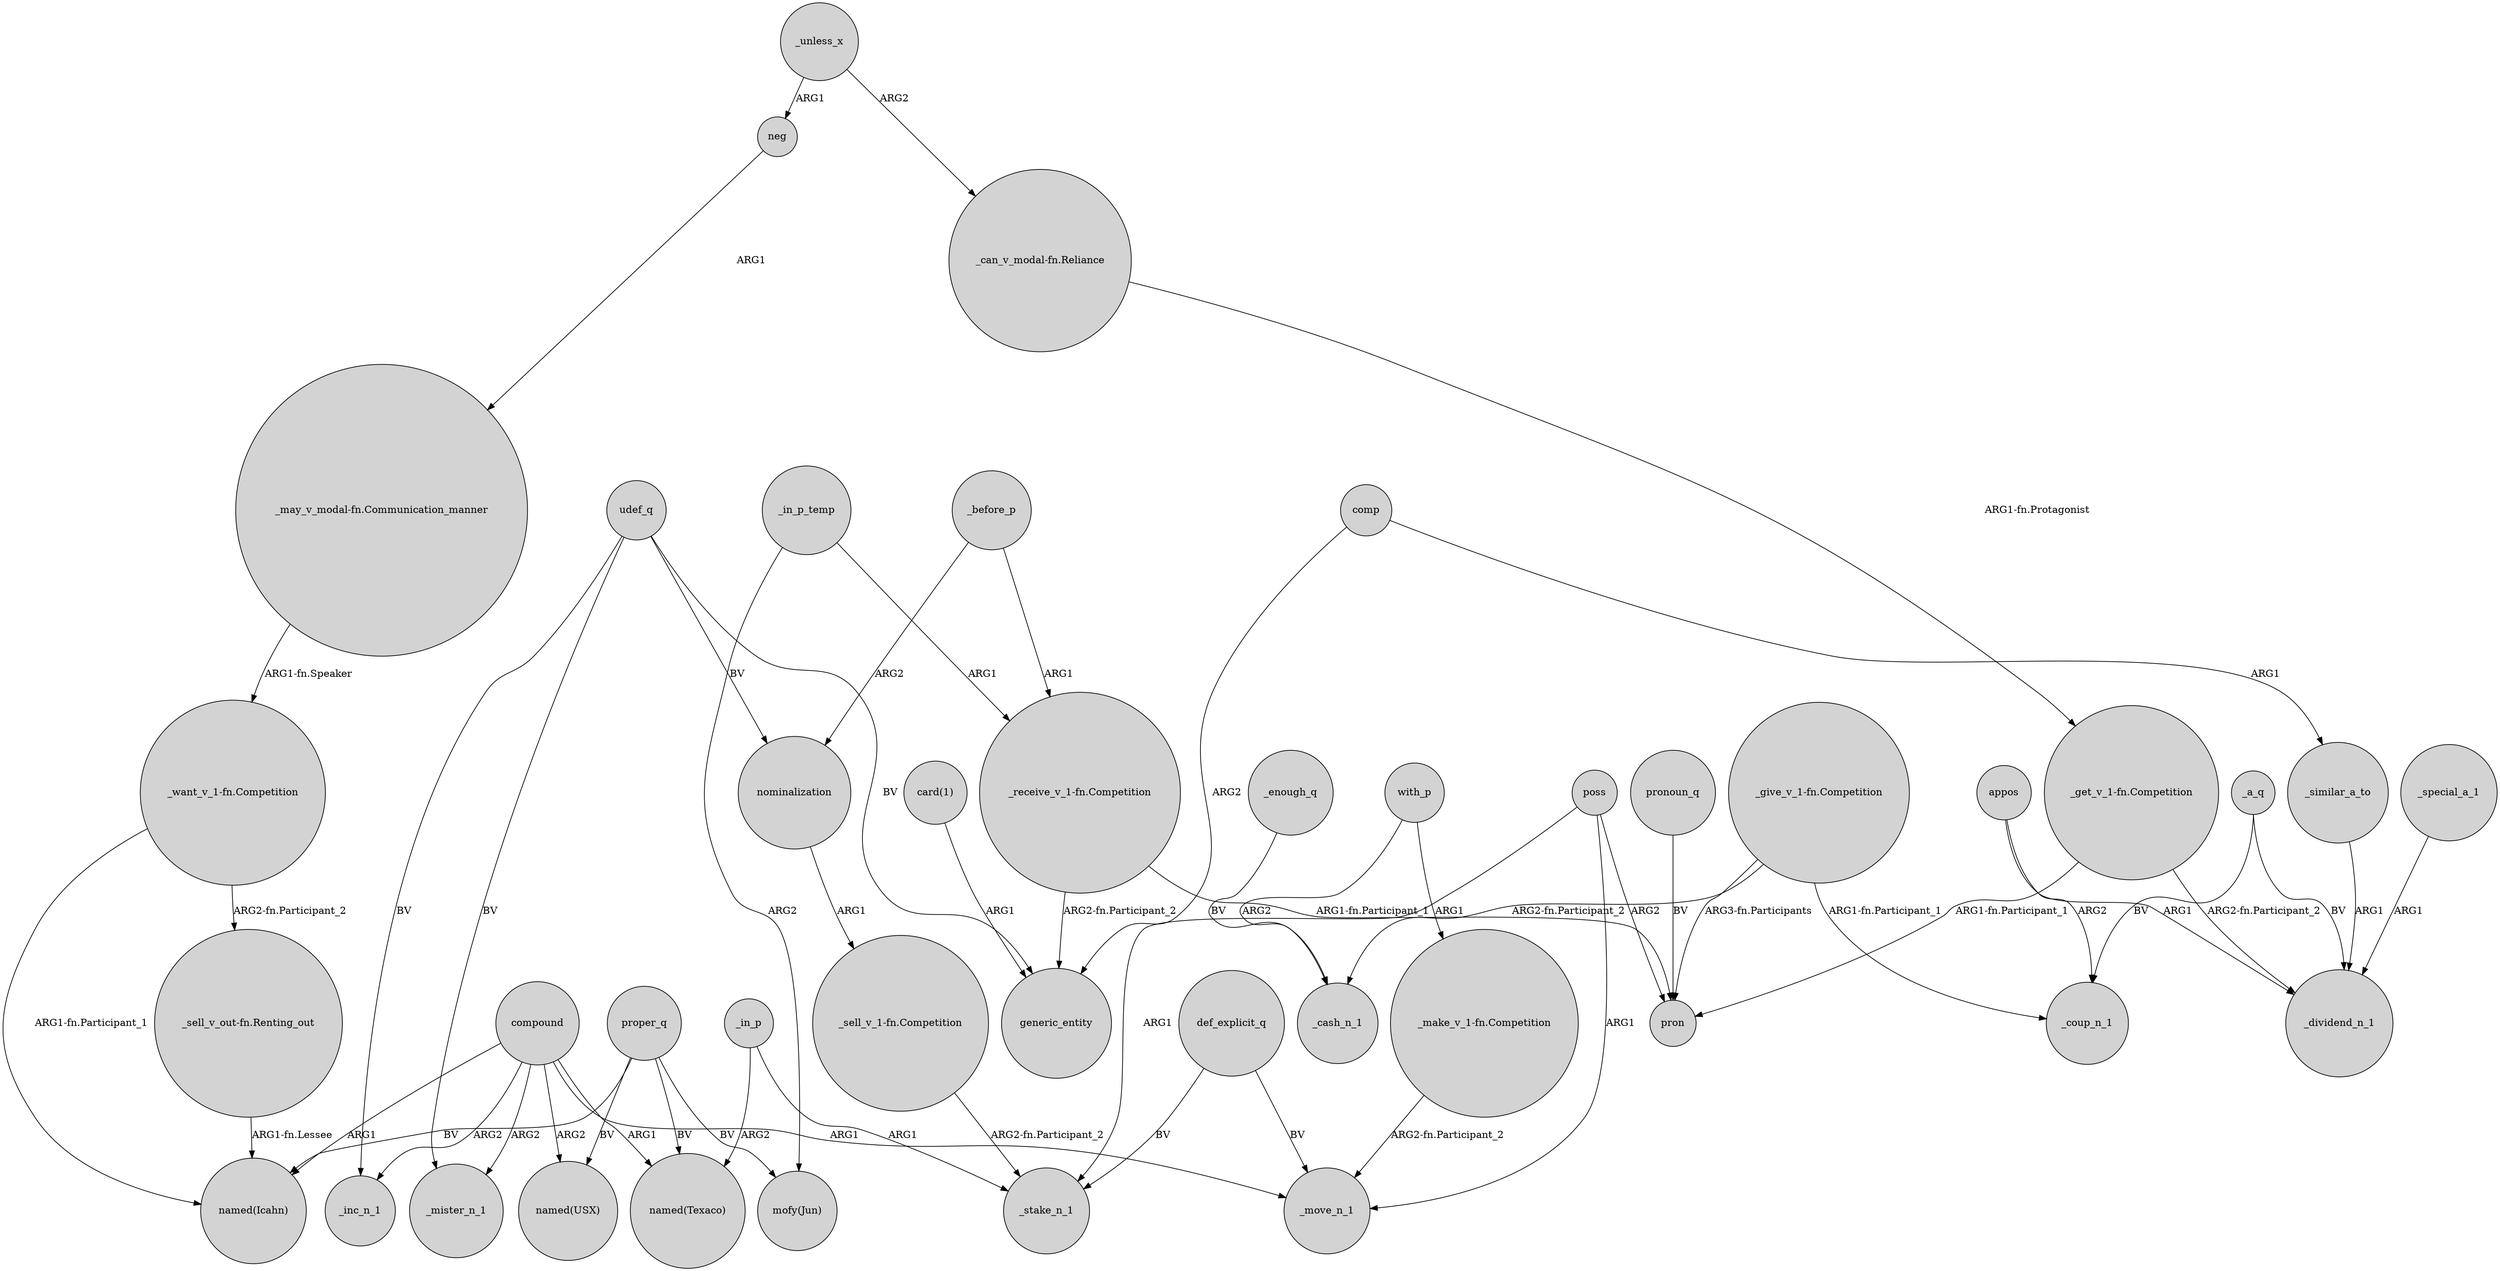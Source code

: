 digraph {
	node [shape=circle style=filled]
	"card(1)" -> generic_entity [label=ARG1]
	compound -> "named(Icahn)" [label=ARG1]
	nominalization -> "_sell_v_1-fn.Competition" [label=ARG1]
	compound -> _mister_n_1 [label=ARG2]
	appos -> _coup_n_1 [label=ARG2]
	poss -> _move_n_1 [label=ARG1]
	compound -> _move_n_1 [label=ARG1]
	"_give_v_1-fn.Competition" -> pron [label="ARG3-fn.Participants"]
	"_give_v_1-fn.Competition" -> _cash_n_1 [label="ARG2-fn.Participant_2"]
	_before_p -> nominalization [label=ARG2]
	neg -> "_may_v_modal-fn.Communication_manner" [label=ARG1]
	_a_q -> _coup_n_1 [label=BV]
	udef_q -> nominalization [label=BV]
	"_may_v_modal-fn.Communication_manner" -> "_want_v_1-fn.Competition" [label="ARG1-fn.Speaker"]
	"_get_v_1-fn.Competition" -> pron [label="ARG1-fn.Participant_1"]
	"_can_v_modal-fn.Reliance" -> "_get_v_1-fn.Competition" [label="ARG1-fn.Protagonist"]
	"_sell_v_out-fn.Renting_out" -> "named(Icahn)" [label="ARG1-fn.Lessee"]
	_enough_q -> _cash_n_1 [label=BV]
	_unless_x -> neg [label=ARG1]
	def_explicit_q -> _move_n_1 [label=BV]
	comp -> generic_entity [label=ARG2]
	proper_q -> "mofy(Jun)" [label=BV]
	udef_q -> _mister_n_1 [label=BV]
	proper_q -> "named(Texaco)" [label=BV]
	_a_q -> _dividend_n_1 [label=BV]
	_in_p_temp -> "mofy(Jun)" [label=ARG2]
	"_receive_v_1-fn.Competition" -> pron [label="ARG1-fn.Participant_1"]
	udef_q -> generic_entity [label=BV]
	with_p -> "_make_v_1-fn.Competition" [label=ARG1]
	_special_a_1 -> _dividend_n_1 [label=ARG1]
	comp -> _similar_a_to [label=ARG1]
	pronoun_q -> pron [label=BV]
	"_give_v_1-fn.Competition" -> _coup_n_1 [label="ARG1-fn.Participant_1"]
	udef_q -> _inc_n_1 [label=BV]
	poss -> pron [label=ARG2]
	proper_q -> "named(USX)" [label=BV]
	_in_p -> "named(Texaco)" [label=ARG2]
	appos -> _dividend_n_1 [label=ARG1]
	compound -> _inc_n_1 [label=ARG2]
	def_explicit_q -> _stake_n_1 [label=BV]
	poss -> _stake_n_1 [label=ARG1]
	with_p -> _cash_n_1 [label=ARG2]
	_similar_a_to -> _dividend_n_1 [label=ARG1]
	"_sell_v_1-fn.Competition" -> _stake_n_1 [label="ARG2-fn.Participant_2"]
	"_receive_v_1-fn.Competition" -> generic_entity [label="ARG2-fn.Participant_2"]
	"_want_v_1-fn.Competition" -> "_sell_v_out-fn.Renting_out" [label="ARG2-fn.Participant_2"]
	"_make_v_1-fn.Competition" -> _move_n_1 [label="ARG2-fn.Participant_2"]
	"_want_v_1-fn.Competition" -> "named(Icahn)" [label="ARG1-fn.Participant_1"]
	compound -> "named(Texaco)" [label=ARG1]
	"_get_v_1-fn.Competition" -> _dividend_n_1 [label="ARG2-fn.Participant_2"]
	proper_q -> "named(Icahn)" [label=BV]
	_unless_x -> "_can_v_modal-fn.Reliance" [label=ARG2]
	_in_p -> _stake_n_1 [label=ARG1]
	_in_p_temp -> "_receive_v_1-fn.Competition" [label=ARG1]
	compound -> "named(USX)" [label=ARG2]
	_before_p -> "_receive_v_1-fn.Competition" [label=ARG1]
}
